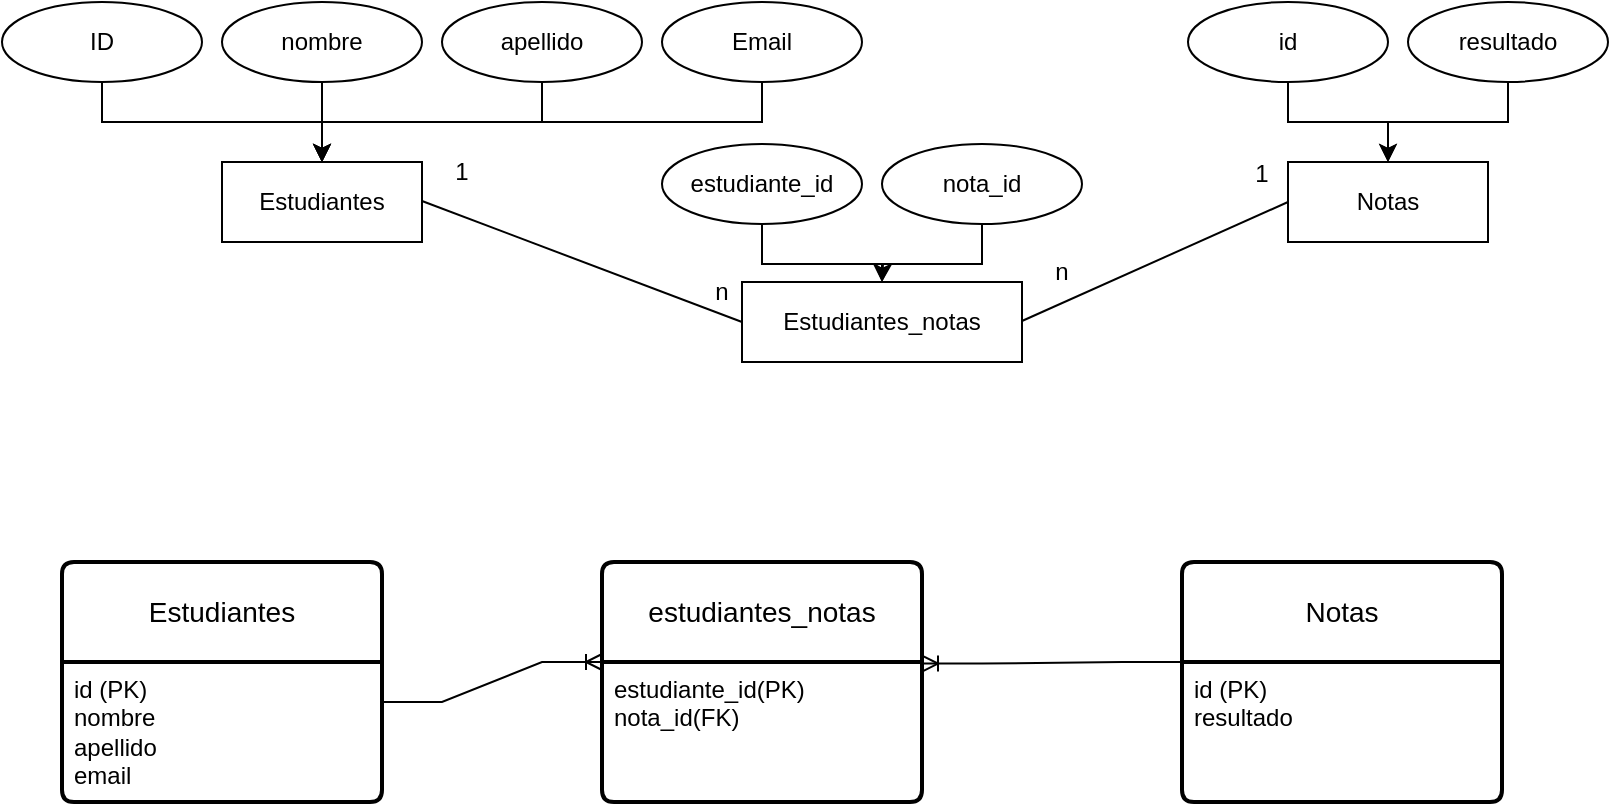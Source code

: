 <mxfile version="24.4.0" type="device">
  <diagram name="Página-1" id="NGyNUz1wyCHjhO4zn9y4">
    <mxGraphModel dx="1290" dy="572" grid="1" gridSize="10" guides="1" tooltips="1" connect="1" arrows="1" fold="1" page="1" pageScale="1" pageWidth="827" pageHeight="1169" math="0" shadow="0">
      <root>
        <mxCell id="0" />
        <mxCell id="1" parent="0" />
        <mxCell id="LoisnRFXb2hQqRRMR4oR-1" value="Estudiantes" style="whiteSpace=wrap;html=1;align=center;" vertex="1" parent="1">
          <mxGeometry x="120" y="200" width="100" height="40" as="geometry" />
        </mxCell>
        <mxCell id="LoisnRFXb2hQqRRMR4oR-6" style="edgeStyle=orthogonalEdgeStyle;rounded=0;orthogonalLoop=1;jettySize=auto;html=1;exitX=0.5;exitY=1;exitDx=0;exitDy=0;entryX=0.5;entryY=0;entryDx=0;entryDy=0;" edge="1" parent="1" source="LoisnRFXb2hQqRRMR4oR-2" target="LoisnRFXb2hQqRRMR4oR-1">
          <mxGeometry relative="1" as="geometry" />
        </mxCell>
        <mxCell id="LoisnRFXb2hQqRRMR4oR-2" value="ID" style="ellipse;whiteSpace=wrap;html=1;align=center;" vertex="1" parent="1">
          <mxGeometry x="10" y="120" width="100" height="40" as="geometry" />
        </mxCell>
        <mxCell id="LoisnRFXb2hQqRRMR4oR-7" style="edgeStyle=orthogonalEdgeStyle;rounded=0;orthogonalLoop=1;jettySize=auto;html=1;exitX=0.5;exitY=1;exitDx=0;exitDy=0;" edge="1" parent="1" source="LoisnRFXb2hQqRRMR4oR-3">
          <mxGeometry relative="1" as="geometry">
            <mxPoint x="170" y="200" as="targetPoint" />
          </mxGeometry>
        </mxCell>
        <mxCell id="LoisnRFXb2hQqRRMR4oR-3" value="nombre" style="ellipse;whiteSpace=wrap;html=1;align=center;" vertex="1" parent="1">
          <mxGeometry x="120" y="120" width="100" height="40" as="geometry" />
        </mxCell>
        <mxCell id="LoisnRFXb2hQqRRMR4oR-8" style="edgeStyle=orthogonalEdgeStyle;rounded=0;orthogonalLoop=1;jettySize=auto;html=1;exitX=0.5;exitY=1;exitDx=0;exitDy=0;" edge="1" parent="1" source="LoisnRFXb2hQqRRMR4oR-4" target="LoisnRFXb2hQqRRMR4oR-1">
          <mxGeometry relative="1" as="geometry" />
        </mxCell>
        <mxCell id="LoisnRFXb2hQqRRMR4oR-4" value="apellido" style="ellipse;whiteSpace=wrap;html=1;align=center;" vertex="1" parent="1">
          <mxGeometry x="230" y="120" width="100" height="40" as="geometry" />
        </mxCell>
        <mxCell id="LoisnRFXb2hQqRRMR4oR-9" style="edgeStyle=orthogonalEdgeStyle;rounded=0;orthogonalLoop=1;jettySize=auto;html=1;exitX=0.5;exitY=1;exitDx=0;exitDy=0;entryX=0.5;entryY=0;entryDx=0;entryDy=0;" edge="1" parent="1" source="LoisnRFXb2hQqRRMR4oR-5" target="LoisnRFXb2hQqRRMR4oR-1">
          <mxGeometry relative="1" as="geometry" />
        </mxCell>
        <mxCell id="LoisnRFXb2hQqRRMR4oR-5" value="Email" style="ellipse;whiteSpace=wrap;html=1;align=center;" vertex="1" parent="1">
          <mxGeometry x="340" y="120" width="100" height="40" as="geometry" />
        </mxCell>
        <mxCell id="LoisnRFXb2hQqRRMR4oR-10" value="Notas" style="whiteSpace=wrap;html=1;align=center;" vertex="1" parent="1">
          <mxGeometry x="653" y="200" width="100" height="40" as="geometry" />
        </mxCell>
        <mxCell id="LoisnRFXb2hQqRRMR4oR-13" style="edgeStyle=orthogonalEdgeStyle;rounded=0;orthogonalLoop=1;jettySize=auto;html=1;exitX=0.5;exitY=1;exitDx=0;exitDy=0;entryX=0.5;entryY=0;entryDx=0;entryDy=0;" edge="1" parent="1" source="LoisnRFXb2hQqRRMR4oR-11" target="LoisnRFXb2hQqRRMR4oR-10">
          <mxGeometry relative="1" as="geometry" />
        </mxCell>
        <mxCell id="LoisnRFXb2hQqRRMR4oR-11" value="id" style="ellipse;whiteSpace=wrap;html=1;align=center;" vertex="1" parent="1">
          <mxGeometry x="603" y="120" width="100" height="40" as="geometry" />
        </mxCell>
        <mxCell id="LoisnRFXb2hQqRRMR4oR-14" style="edgeStyle=orthogonalEdgeStyle;rounded=0;orthogonalLoop=1;jettySize=auto;html=1;exitX=0.5;exitY=1;exitDx=0;exitDy=0;entryX=0.5;entryY=0;entryDx=0;entryDy=0;" edge="1" parent="1" source="LoisnRFXb2hQqRRMR4oR-12" target="LoisnRFXb2hQqRRMR4oR-10">
          <mxGeometry relative="1" as="geometry" />
        </mxCell>
        <mxCell id="LoisnRFXb2hQqRRMR4oR-12" value="resultado" style="ellipse;whiteSpace=wrap;html=1;align=center;" vertex="1" parent="1">
          <mxGeometry x="713" y="120" width="100" height="40" as="geometry" />
        </mxCell>
        <mxCell id="LoisnRFXb2hQqRRMR4oR-15" value="" style="endArrow=none;html=1;rounded=0;entryX=0;entryY=0.5;entryDx=0;entryDy=0;" edge="1" parent="1" target="LoisnRFXb2hQqRRMR4oR-26">
          <mxGeometry relative="1" as="geometry">
            <mxPoint x="220" y="219.5" as="sourcePoint" />
            <mxPoint x="380" y="219.5" as="targetPoint" />
          </mxGeometry>
        </mxCell>
        <mxCell id="LoisnRFXb2hQqRRMR4oR-16" value="1" style="text;html=1;align=center;verticalAlign=middle;whiteSpace=wrap;rounded=0;" vertex="1" parent="1">
          <mxGeometry x="210" y="190" width="60" height="30" as="geometry" />
        </mxCell>
        <mxCell id="LoisnRFXb2hQqRRMR4oR-17" value="n" style="text;html=1;align=center;verticalAlign=middle;whiteSpace=wrap;rounded=0;" vertex="1" parent="1">
          <mxGeometry x="340" y="250" width="60" height="30" as="geometry" />
        </mxCell>
        <mxCell id="LoisnRFXb2hQqRRMR4oR-18" value="Estudiantes" style="swimlane;childLayout=stackLayout;horizontal=1;startSize=50;horizontalStack=0;rounded=1;fontSize=14;fontStyle=0;strokeWidth=2;resizeParent=0;resizeLast=1;shadow=0;dashed=0;align=center;arcSize=4;whiteSpace=wrap;html=1;" vertex="1" parent="1">
          <mxGeometry x="40" y="400" width="160" height="120" as="geometry" />
        </mxCell>
        <mxCell id="LoisnRFXb2hQqRRMR4oR-19" value="id (PK)&lt;div&gt;&lt;span style=&quot;background-color: initial;&quot;&gt;nombre&lt;/span&gt;&lt;div&gt;apellido&lt;/div&gt;&lt;div&gt;email&lt;/div&gt;&lt;/div&gt;" style="align=left;strokeColor=none;fillColor=none;spacingLeft=4;fontSize=12;verticalAlign=top;resizable=0;rotatable=0;part=1;html=1;" vertex="1" parent="LoisnRFXb2hQqRRMR4oR-18">
          <mxGeometry y="50" width="160" height="70" as="geometry" />
        </mxCell>
        <mxCell id="LoisnRFXb2hQqRRMR4oR-20" value="Notas" style="swimlane;childLayout=stackLayout;horizontal=1;startSize=50;horizontalStack=0;rounded=1;fontSize=14;fontStyle=0;strokeWidth=2;resizeParent=0;resizeLast=1;shadow=0;dashed=0;align=center;arcSize=4;whiteSpace=wrap;html=1;" vertex="1" parent="1">
          <mxGeometry x="600" y="400" width="160" height="120" as="geometry" />
        </mxCell>
        <mxCell id="LoisnRFXb2hQqRRMR4oR-21" value="id (PK)&lt;div&gt;&lt;span style=&quot;background-color: initial;&quot;&gt;resultado&lt;/span&gt;&lt;/div&gt;" style="align=left;strokeColor=none;fillColor=none;spacingLeft=4;fontSize=12;verticalAlign=top;resizable=0;rotatable=0;part=1;html=1;" vertex="1" parent="LoisnRFXb2hQqRRMR4oR-20">
          <mxGeometry y="50" width="160" height="70" as="geometry" />
        </mxCell>
        <mxCell id="LoisnRFXb2hQqRRMR4oR-22" value="estudiantes_notas" style="swimlane;childLayout=stackLayout;horizontal=1;startSize=50;horizontalStack=0;rounded=1;fontSize=14;fontStyle=0;strokeWidth=2;resizeParent=0;resizeLast=1;shadow=0;dashed=0;align=center;arcSize=4;whiteSpace=wrap;html=1;" vertex="1" parent="1">
          <mxGeometry x="310" y="400" width="160" height="120" as="geometry" />
        </mxCell>
        <mxCell id="LoisnRFXb2hQqRRMR4oR-23" value="&lt;div&gt;estudiante_id(PK)&lt;/div&gt;&lt;div&gt;nota_id(FK)&lt;/div&gt;" style="align=left;strokeColor=none;fillColor=none;spacingLeft=4;fontSize=12;verticalAlign=top;resizable=0;rotatable=0;part=1;html=1;" vertex="1" parent="LoisnRFXb2hQqRRMR4oR-22">
          <mxGeometry y="50" width="160" height="70" as="geometry" />
        </mxCell>
        <mxCell id="LoisnRFXb2hQqRRMR4oR-24" value="" style="edgeStyle=entityRelationEdgeStyle;fontSize=12;html=1;endArrow=ERoneToMany;rounded=0;entryX=0;entryY=0;entryDx=0;entryDy=0;" edge="1" parent="1" target="LoisnRFXb2hQqRRMR4oR-23">
          <mxGeometry width="100" height="100" relative="1" as="geometry">
            <mxPoint x="200" y="470" as="sourcePoint" />
            <mxPoint x="300" y="370" as="targetPoint" />
            <Array as="points">
              <mxPoint x="280" y="450" />
            </Array>
          </mxGeometry>
        </mxCell>
        <mxCell id="LoisnRFXb2hQqRRMR4oR-25" value="" style="edgeStyle=entityRelationEdgeStyle;fontSize=12;html=1;endArrow=ERoneToMany;rounded=0;exitX=0;exitY=0;exitDx=0;exitDy=0;entryX=1;entryY=0.423;entryDx=0;entryDy=0;entryPerimeter=0;" edge="1" parent="1" source="LoisnRFXb2hQqRRMR4oR-21" target="LoisnRFXb2hQqRRMR4oR-22">
          <mxGeometry width="100" height="100" relative="1" as="geometry">
            <mxPoint x="500" y="420" as="sourcePoint" />
            <mxPoint x="600" y="320" as="targetPoint" />
          </mxGeometry>
        </mxCell>
        <mxCell id="LoisnRFXb2hQqRRMR4oR-26" value="Estudiantes_notas" style="whiteSpace=wrap;html=1;align=center;" vertex="1" parent="1">
          <mxGeometry x="380" y="260" width="140" height="40" as="geometry" />
        </mxCell>
        <mxCell id="LoisnRFXb2hQqRRMR4oR-31" style="edgeStyle=orthogonalEdgeStyle;rounded=0;orthogonalLoop=1;jettySize=auto;html=1;exitX=0.5;exitY=1;exitDx=0;exitDy=0;entryX=0.5;entryY=0;entryDx=0;entryDy=0;" edge="1" parent="1" source="LoisnRFXb2hQqRRMR4oR-27" target="LoisnRFXb2hQqRRMR4oR-26">
          <mxGeometry relative="1" as="geometry" />
        </mxCell>
        <mxCell id="LoisnRFXb2hQqRRMR4oR-27" value="estudiante_id" style="ellipse;whiteSpace=wrap;html=1;align=center;" vertex="1" parent="1">
          <mxGeometry x="340" y="191" width="100" height="40" as="geometry" />
        </mxCell>
        <mxCell id="LoisnRFXb2hQqRRMR4oR-32" style="edgeStyle=orthogonalEdgeStyle;rounded=0;orthogonalLoop=1;jettySize=auto;html=1;exitX=0.5;exitY=1;exitDx=0;exitDy=0;" edge="1" parent="1" source="LoisnRFXb2hQqRRMR4oR-28">
          <mxGeometry relative="1" as="geometry">
            <mxPoint x="450" y="260" as="targetPoint" />
          </mxGeometry>
        </mxCell>
        <mxCell id="LoisnRFXb2hQqRRMR4oR-28" value="nota_id" style="ellipse;whiteSpace=wrap;html=1;align=center;" vertex="1" parent="1">
          <mxGeometry x="450" y="191" width="100" height="40" as="geometry" />
        </mxCell>
        <mxCell id="LoisnRFXb2hQqRRMR4oR-33" value="" style="endArrow=none;html=1;rounded=0;entryX=0;entryY=0.5;entryDx=0;entryDy=0;" edge="1" parent="1" target="LoisnRFXb2hQqRRMR4oR-10">
          <mxGeometry relative="1" as="geometry">
            <mxPoint x="520" y="279.5" as="sourcePoint" />
            <mxPoint x="680" y="279.5" as="targetPoint" />
          </mxGeometry>
        </mxCell>
        <mxCell id="LoisnRFXb2hQqRRMR4oR-34" value="n" style="text;html=1;align=center;verticalAlign=middle;whiteSpace=wrap;rounded=0;" vertex="1" parent="1">
          <mxGeometry x="510" y="240" width="60" height="30" as="geometry" />
        </mxCell>
        <mxCell id="LoisnRFXb2hQqRRMR4oR-35" value="1" style="text;html=1;align=center;verticalAlign=middle;whiteSpace=wrap;rounded=0;" vertex="1" parent="1">
          <mxGeometry x="610" y="191" width="60" height="30" as="geometry" />
        </mxCell>
      </root>
    </mxGraphModel>
  </diagram>
</mxfile>
